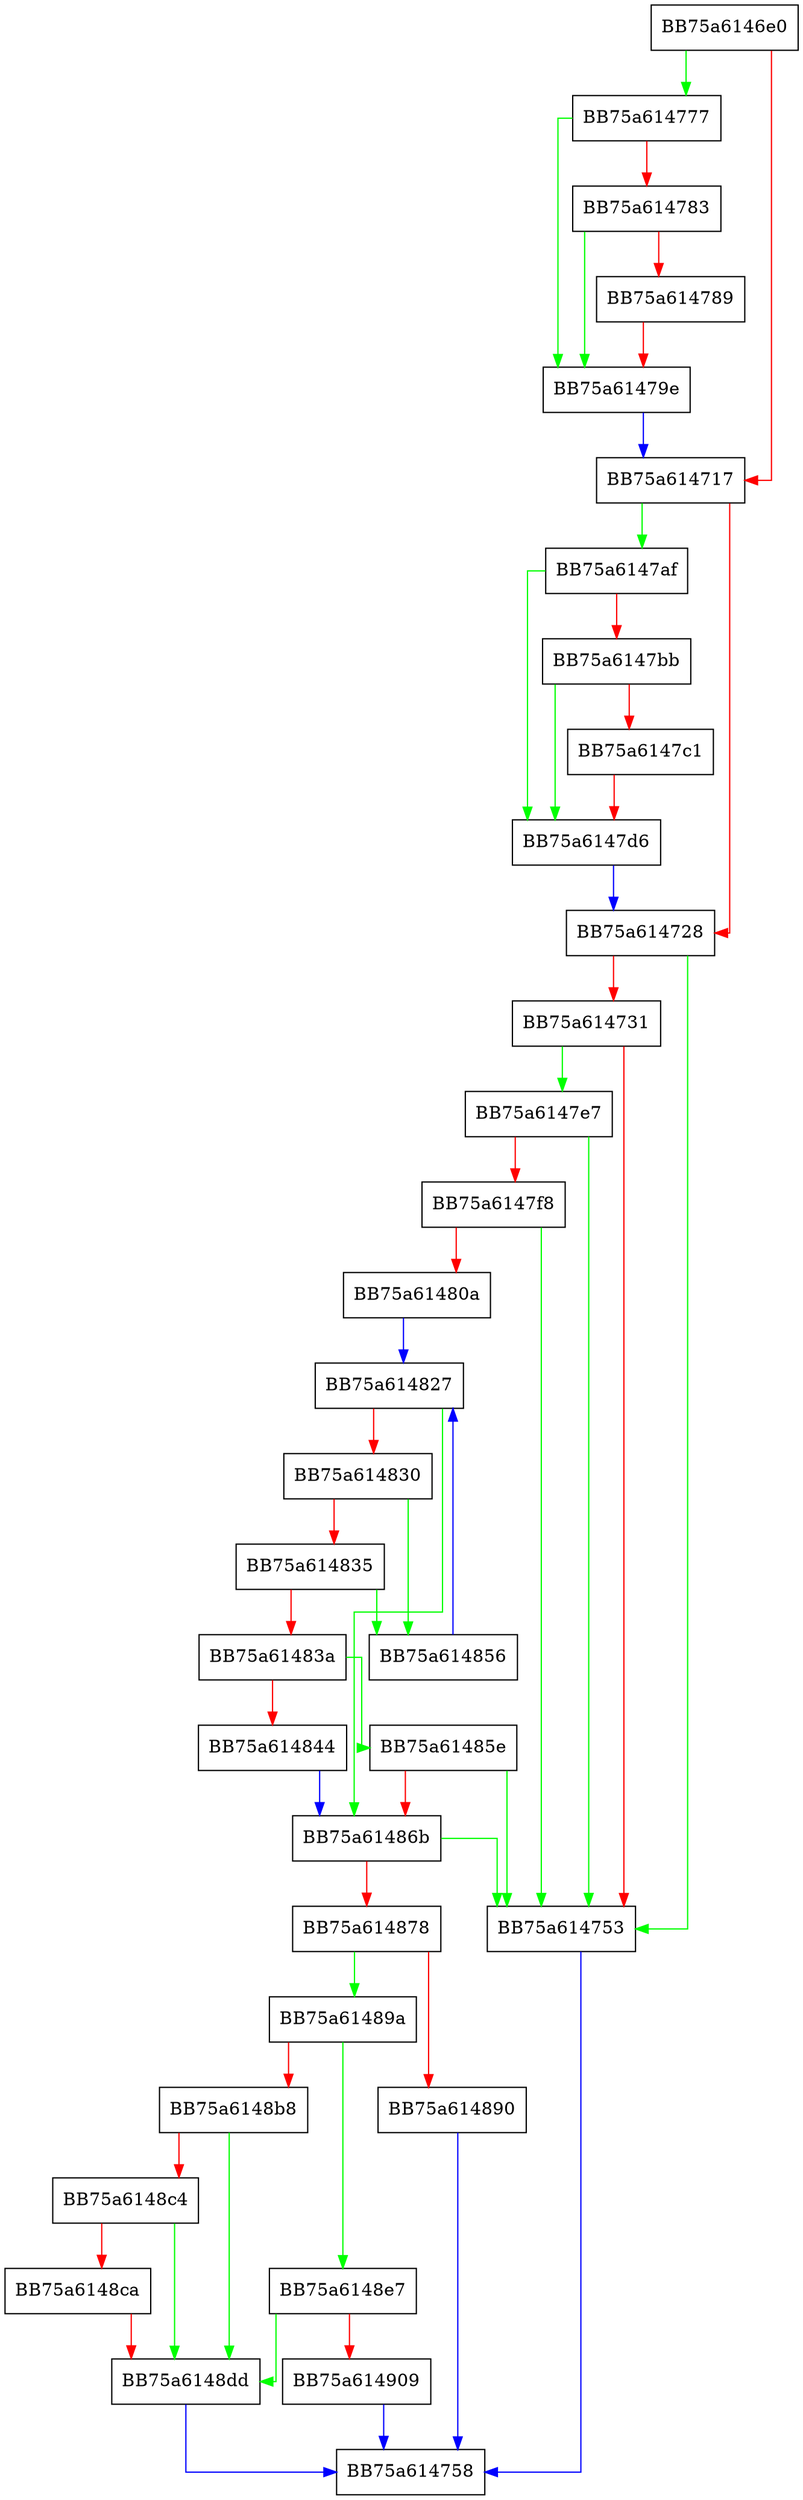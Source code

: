 digraph FindNext {
  node [shape="box"];
  graph [splines=ortho];
  BB75a6146e0 -> BB75a614777 [color="green"];
  BB75a6146e0 -> BB75a614717 [color="red"];
  BB75a614717 -> BB75a6147af [color="green"];
  BB75a614717 -> BB75a614728 [color="red"];
  BB75a614728 -> BB75a614753 [color="green"];
  BB75a614728 -> BB75a614731 [color="red"];
  BB75a614731 -> BB75a6147e7 [color="green"];
  BB75a614731 -> BB75a614753 [color="red"];
  BB75a614753 -> BB75a614758 [color="blue"];
  BB75a614777 -> BB75a61479e [color="green"];
  BB75a614777 -> BB75a614783 [color="red"];
  BB75a614783 -> BB75a61479e [color="green"];
  BB75a614783 -> BB75a614789 [color="red"];
  BB75a614789 -> BB75a61479e [color="red"];
  BB75a61479e -> BB75a614717 [color="blue"];
  BB75a6147af -> BB75a6147d6 [color="green"];
  BB75a6147af -> BB75a6147bb [color="red"];
  BB75a6147bb -> BB75a6147d6 [color="green"];
  BB75a6147bb -> BB75a6147c1 [color="red"];
  BB75a6147c1 -> BB75a6147d6 [color="red"];
  BB75a6147d6 -> BB75a614728 [color="blue"];
  BB75a6147e7 -> BB75a614753 [color="green"];
  BB75a6147e7 -> BB75a6147f8 [color="red"];
  BB75a6147f8 -> BB75a614753 [color="green"];
  BB75a6147f8 -> BB75a61480a [color="red"];
  BB75a61480a -> BB75a614827 [color="blue"];
  BB75a614827 -> BB75a61486b [color="green"];
  BB75a614827 -> BB75a614830 [color="red"];
  BB75a614830 -> BB75a614856 [color="green"];
  BB75a614830 -> BB75a614835 [color="red"];
  BB75a614835 -> BB75a614856 [color="green"];
  BB75a614835 -> BB75a61483a [color="red"];
  BB75a61483a -> BB75a61485e [color="green"];
  BB75a61483a -> BB75a614844 [color="red"];
  BB75a614844 -> BB75a61486b [color="blue"];
  BB75a614856 -> BB75a614827 [color="blue"];
  BB75a61485e -> BB75a614753 [color="green"];
  BB75a61485e -> BB75a61486b [color="red"];
  BB75a61486b -> BB75a614753 [color="green"];
  BB75a61486b -> BB75a614878 [color="red"];
  BB75a614878 -> BB75a61489a [color="green"];
  BB75a614878 -> BB75a614890 [color="red"];
  BB75a614890 -> BB75a614758 [color="blue"];
  BB75a61489a -> BB75a6148e7 [color="green"];
  BB75a61489a -> BB75a6148b8 [color="red"];
  BB75a6148b8 -> BB75a6148dd [color="green"];
  BB75a6148b8 -> BB75a6148c4 [color="red"];
  BB75a6148c4 -> BB75a6148dd [color="green"];
  BB75a6148c4 -> BB75a6148ca [color="red"];
  BB75a6148ca -> BB75a6148dd [color="red"];
  BB75a6148dd -> BB75a614758 [color="blue"];
  BB75a6148e7 -> BB75a6148dd [color="green"];
  BB75a6148e7 -> BB75a614909 [color="red"];
  BB75a614909 -> BB75a614758 [color="blue"];
}